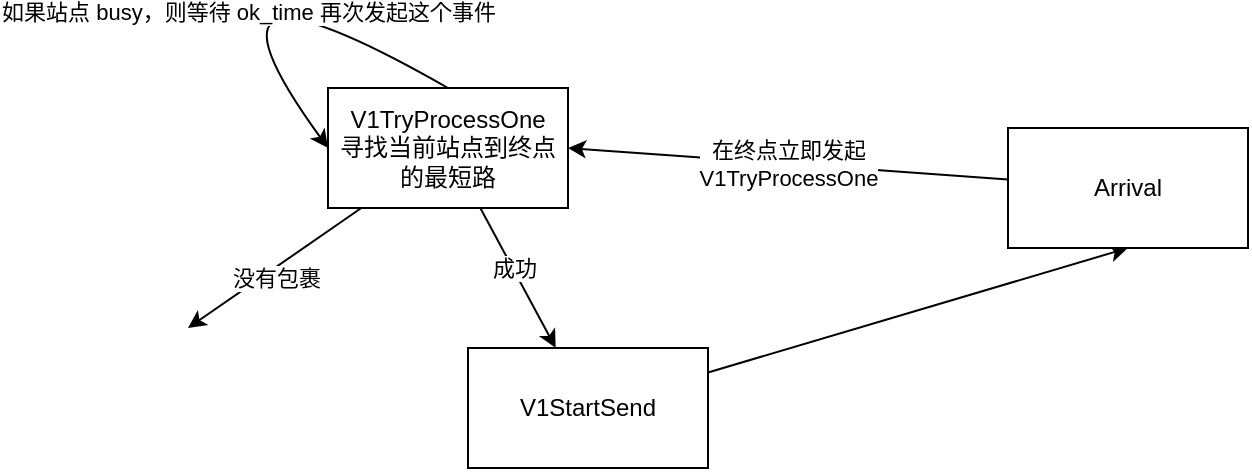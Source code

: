 <mxfile>
    <diagram id="Iq1h8ypE7A7JJyhsMTQW" name="第 1 页">
        <mxGraphModel dx="856" dy="772" grid="1" gridSize="10" guides="1" tooltips="1" connect="1" arrows="1" fold="1" page="1" pageScale="1" pageWidth="827" pageHeight="1169" math="0" shadow="0">
            <root>
                <mxCell id="0"/>
                <mxCell id="1" parent="0"/>
                <mxCell id="4" style="edgeStyle=none;html=1;" parent="1" source="2" target="3" edge="1">
                    <mxGeometry relative="1" as="geometry"/>
                </mxCell>
                <mxCell id="9" value="成功&lt;br&gt;" style="edgeLabel;html=1;align=center;verticalAlign=middle;resizable=0;points=[];" parent="4" vertex="1" connectable="0">
                    <mxGeometry x="-0.146" relative="1" as="geometry">
                        <mxPoint as="offset"/>
                    </mxGeometry>
                </mxCell>
                <mxCell id="14" style="edgeStyle=none;html=1;" parent="1" source="2" edge="1">
                    <mxGeometry relative="1" as="geometry">
                        <mxPoint x="130" y="290" as="targetPoint"/>
                    </mxGeometry>
                </mxCell>
                <mxCell id="15" value="没有包裹" style="edgeLabel;html=1;align=center;verticalAlign=middle;resizable=0;points=[];" parent="14" vertex="1" connectable="0">
                    <mxGeometry x="0.044" y="4" relative="1" as="geometry">
                        <mxPoint as="offset"/>
                    </mxGeometry>
                </mxCell>
                <mxCell id="2" value="V1TryProcessOne&lt;br&gt;寻找当前站点到终点的最短路" style="rounded=0;whiteSpace=wrap;html=1;" parent="1" vertex="1">
                    <mxGeometry x="200" y="170" width="120" height="60" as="geometry"/>
                </mxCell>
                <mxCell id="12" style="edgeStyle=none;html=1;entryX=0.5;entryY=1;entryDx=0;entryDy=0;" parent="1" source="3" target="11" edge="1">
                    <mxGeometry relative="1" as="geometry"/>
                </mxCell>
                <mxCell id="3" value="V1StartSend" style="rounded=0;whiteSpace=wrap;html=1;" parent="1" vertex="1">
                    <mxGeometry x="270" y="300" width="120" height="60" as="geometry"/>
                </mxCell>
                <mxCell id="7" value="" style="curved=1;endArrow=classic;html=1;exitX=0.5;exitY=0;exitDx=0;exitDy=0;entryX=0;entryY=0.5;entryDx=0;entryDy=0;" parent="1" source="2" target="2" edge="1">
                    <mxGeometry width="50" height="50" relative="1" as="geometry">
                        <mxPoint x="390" y="420" as="sourcePoint"/>
                        <mxPoint x="200" y="140" as="targetPoint"/>
                        <Array as="points">
                            <mxPoint x="120" y="90"/>
                        </Array>
                    </mxGeometry>
                </mxCell>
                <mxCell id="8" value="如果站点 busy，则等待 ok_time 再次发起这个事件" style="edgeLabel;html=1;align=center;verticalAlign=middle;resizable=0;points=[];" parent="7" vertex="1" connectable="0">
                    <mxGeometry x="0.518" y="-15" relative="1" as="geometry">
                        <mxPoint x="14" y="-19" as="offset"/>
                    </mxGeometry>
                </mxCell>
                <mxCell id="13" value="在终点立即发起&lt;br&gt;V1TryProcessOne" style="edgeStyle=none;html=1;entryX=1;entryY=0.5;entryDx=0;entryDy=0;" parent="1" source="11" target="2" edge="1">
                    <mxGeometry relative="1" as="geometry"/>
                </mxCell>
                <mxCell id="11" value="Arrival" style="rounded=0;whiteSpace=wrap;html=1;" parent="1" vertex="1">
                    <mxGeometry x="540" y="190" width="120" height="60" as="geometry"/>
                </mxCell>
            </root>
        </mxGraphModel>
    </diagram>
</mxfile>
